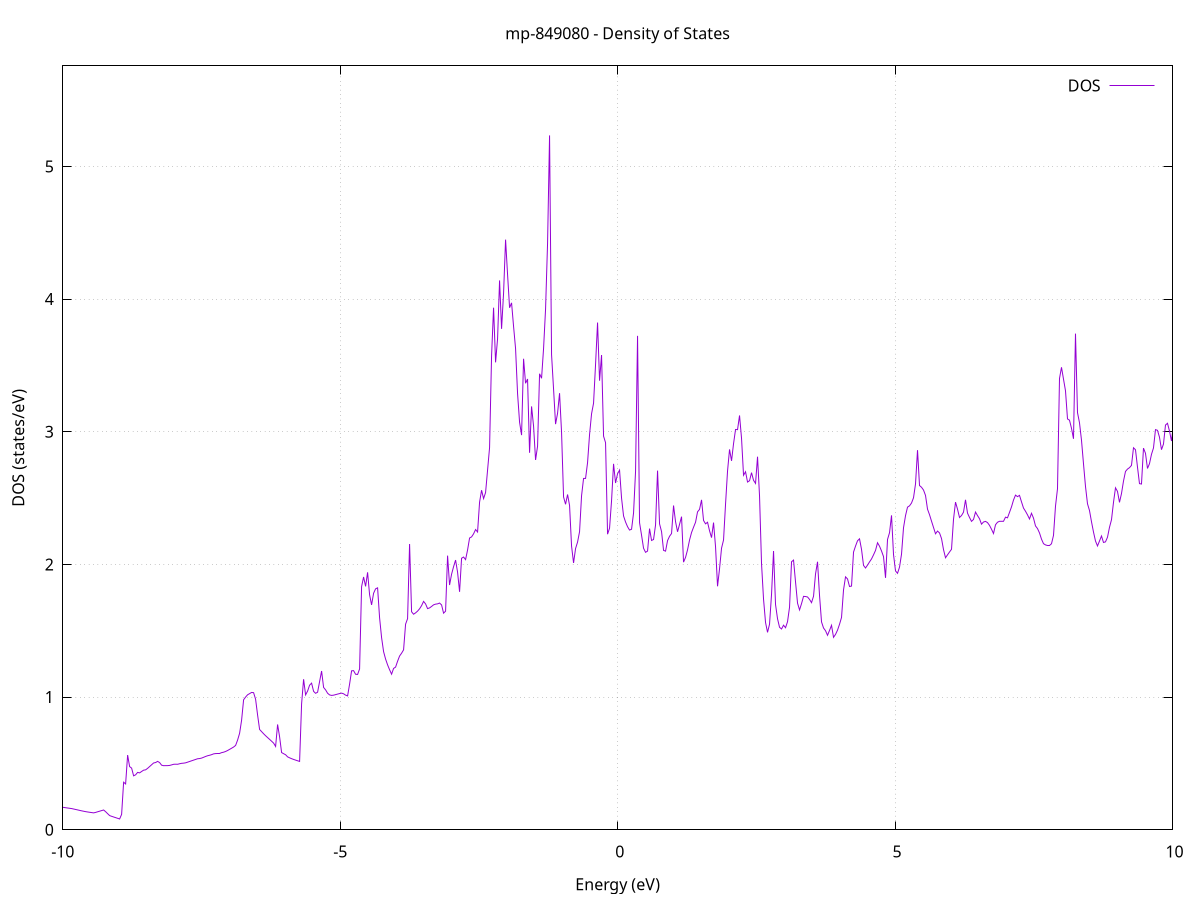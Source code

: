 set title 'mp-849080 - Density of States'
set xlabel 'Energy (eV)'
set ylabel 'DOS (states/eV)'
set grid
set xrange [-10:10]
set yrange [0:5.758]
set xzeroaxis lt -1
set terminal png size 800,600
set output 'mp-849080_dos_gnuplot.png'
plot '-' using 1:2 with lines title 'DOS'
-42.169500 0.000000
-42.133400 0.000000
-42.097400 0.000000
-42.061400 0.000000
-42.025300 0.000000
-41.989300 0.000000
-41.953200 0.000000
-41.917200 0.000000
-41.881100 0.000000
-41.845100 0.000000
-41.809100 0.000000
-41.773000 0.000000
-41.737000 0.000000
-41.700900 0.000000
-41.664900 0.000000
-41.628900 0.000000
-41.592800 0.000000
-41.556800 0.000000
-41.520700 0.000000
-41.484700 0.000000
-41.448700 0.000000
-41.412600 0.000000
-41.376600 0.000000
-41.340500 0.000000
-41.304500 0.000000
-41.268500 0.000000
-41.232400 0.000000
-41.196400 0.000000
-41.160300 0.000000
-41.124300 0.000000
-41.088200 0.000000
-41.052200 0.000000
-41.016200 0.000000
-40.980100 0.000000
-40.944100 0.000000
-40.908000 0.000000
-40.872000 0.000000
-40.836000 0.000000
-40.799900 0.000000
-40.763900 0.000000
-40.727800 0.000000
-40.691800 0.000000
-40.655800 0.000000
-40.619700 0.000000
-40.583700 0.000000
-40.547600 0.000000
-40.511600 0.000000
-40.475600 0.000000
-40.439500 0.000000
-40.403500 0.000000
-40.367400 0.000000
-40.331400 0.000000
-40.295300 0.000000
-40.259300 0.000000
-40.223300 0.000000
-40.187200 0.000000
-40.151200 0.000000
-40.115100 0.000000
-40.079100 0.000000
-40.043100 0.000000
-40.007000 0.000000
-39.971000 0.000000
-39.934900 0.000000
-39.898900 0.000000
-39.862900 0.000000
-39.826800 0.000000
-39.790800 0.000000
-39.754700 0.000000
-39.718700 0.000000
-39.682700 0.000000
-39.646600 0.000000
-39.610600 0.000000
-39.574500 0.000000
-39.538500 0.000000
-39.502400 0.000000
-39.466400 0.000000
-39.430400 0.000000
-39.394300 0.000000
-39.358300 0.000000
-39.322200 0.000000
-39.286200 0.000000
-39.250200 0.000000
-39.214100 0.000000
-39.178100 0.000000
-39.142000 0.000000
-39.106000 0.000000
-39.070000 0.000000
-39.033900 0.000000
-38.997900 0.000000
-38.961800 0.000000
-38.925800 0.000000
-38.889800 1.830400
-38.853700 1.214600
-38.817700 2.361100
-38.781600 2.658000
-38.745600 2.795600
-38.709500 3.364900
-38.673500 3.766800
-38.637500 4.052600
-38.601400 2.759300
-38.565400 2.289400
-38.529300 3.254100
-38.493300 2.735800
-38.457300 2.487800
-38.421200 2.471700
-38.385200 6.102700
-38.349100 6.436700
-38.313100 8.390900
-38.277100 6.502100
-38.241000 9.206200
-38.205000 12.392200
-38.168900 8.647800
-38.132900 6.424100
-38.096900 6.517800
-38.060800 6.356100
-38.024800 1.902600
-37.988700 1.990400
-37.952700 1.945400
-37.916600 1.877100
-37.880600 1.918000
-37.844600 1.918300
-37.808500 1.934700
-37.772500 2.034100
-37.736400 2.111300
-37.700400 2.198200
-37.664400 2.219000
-37.628300 2.344600
-37.592300 2.526100
-37.556200 1.859100
-37.520200 2.033300
-37.484200 2.348300
-37.448100 2.758900
-37.412100 4.015200
-37.376000 4.078900
-37.340000 2.594900
-37.304000 3.837400
-37.267900 2.880600
-37.231900 0.000000
-37.195800 0.000000
-37.159800 0.000000
-37.123700 0.000000
-37.087700 0.000000
-37.051700 0.000000
-37.015600 0.000000
-36.979600 0.000000
-36.943500 0.000000
-36.907500 0.000000
-36.871500 0.000000
-36.835400 0.000000
-36.799400 0.000000
-36.763300 0.000000
-36.727300 0.000000
-36.691300 0.000000
-36.655200 0.000000
-36.619200 0.000000
-36.583100 0.000000
-36.547100 0.000000
-36.511100 0.000000
-36.475000 0.000000
-36.439000 0.000000
-36.402900 0.000000
-36.366900 0.000000
-36.330800 0.000000
-36.294800 0.000000
-36.258800 0.000000
-36.222700 0.000000
-36.186700 0.000000
-36.150600 0.000000
-36.114600 0.000000
-36.078600 0.000000
-36.042500 0.000000
-36.006500 0.000000
-35.970400 0.000000
-35.934400 0.000000
-35.898400 0.000000
-35.862300 0.000000
-35.826300 0.000000
-35.790200 0.000000
-35.754200 0.000000
-35.718200 0.000000
-35.682100 0.000000
-35.646100 0.000000
-35.610000 0.000000
-35.574000 0.000000
-35.537900 0.000000
-35.501900 0.000000
-35.465900 0.000000
-35.429800 0.000000
-35.393800 0.000000
-35.357700 0.000000
-35.321700 0.000000
-35.285700 0.000000
-35.249600 0.000000
-35.213600 0.000000
-35.177500 0.000000
-35.141500 0.000000
-35.105500 0.000000
-35.069400 0.000000
-35.033400 0.000000
-34.997300 0.000000
-34.961300 0.000000
-34.925300 0.000000
-34.889200 0.000000
-34.853200 0.000000
-34.817100 0.000000
-34.781100 0.000000
-34.745000 0.000000
-34.709000 0.000000
-34.673000 0.000000
-34.636900 0.000000
-34.600900 0.000000
-34.564800 0.000000
-34.528800 0.000000
-34.492800 0.000000
-34.456700 0.000000
-34.420700 0.000000
-34.384600 0.000000
-34.348600 0.000000
-34.312600 0.000000
-34.276500 0.000000
-34.240500 0.000000
-34.204400 0.000000
-34.168400 0.000000
-34.132400 0.000000
-34.096300 0.000000
-34.060300 0.000000
-34.024200 0.000000
-33.988200 0.000000
-33.952100 0.000000
-33.916100 0.000000
-33.880100 0.000000
-33.844000 0.000000
-33.808000 0.000000
-33.771900 0.000000
-33.735900 0.000000
-33.699900 0.000000
-33.663800 0.000000
-33.627800 0.000000
-33.591700 0.000000
-33.555700 0.000000
-33.519700 0.000000
-33.483600 0.000000
-33.447600 0.000000
-33.411500 0.000000
-33.375500 0.000000
-33.339500 0.000000
-33.303400 0.000000
-33.267400 0.000000
-33.231300 0.000000
-33.195300 0.000000
-33.159200 0.000000
-33.123200 0.000000
-33.087200 0.000000
-33.051100 0.000000
-33.015100 0.000000
-32.979000 0.000000
-32.943000 0.000000
-32.907000 0.000000
-32.870900 0.000000
-32.834900 0.000000
-32.798800 0.000000
-32.762800 0.000000
-32.726800 0.000000
-32.690700 0.000000
-32.654700 0.000000
-32.618600 0.000000
-32.582600 0.000000
-32.546600 0.000000
-32.510500 0.000000
-32.474500 0.000000
-32.438400 0.000000
-32.402400 0.000000
-32.366400 0.000000
-32.330300 0.000000
-32.294300 0.000000
-32.258200 0.000000
-32.222200 0.000000
-32.186100 0.000000
-32.150100 0.000000
-32.114100 0.000000
-32.078000 0.000000
-32.042000 0.000000
-32.005900 0.000000
-31.969900 0.000000
-31.933900 0.000000
-31.897800 0.000000
-31.861800 0.000000
-31.825700 0.000000
-31.789700 0.000000
-31.753700 0.000000
-31.717600 0.000000
-31.681600 0.000000
-31.645500 0.000000
-31.609500 0.000000
-31.573500 0.000000
-31.537400 0.000000
-31.501400 0.000000
-31.465300 0.000000
-31.429300 0.000000
-31.393200 0.000000
-31.357200 0.000000
-31.321200 0.000000
-31.285100 0.000000
-31.249100 0.000000
-31.213000 0.000000
-31.177000 0.000000
-31.141000 0.000000
-31.104900 0.000000
-31.068900 0.000000
-31.032800 0.000000
-30.996800 0.000000
-30.960800 0.000000
-30.924700 0.000000
-30.888700 0.000000
-30.852600 0.000000
-30.816600 0.000000
-30.780600 0.000000
-30.744500 0.000000
-30.708500 0.000000
-30.672400 0.000000
-30.636400 0.000000
-30.600300 0.000000
-30.564300 0.000000
-30.528300 0.000000
-30.492200 0.000000
-30.456200 0.000000
-30.420100 0.000000
-30.384100 0.000000
-30.348100 0.000000
-30.312000 0.000000
-30.276000 0.000000
-30.239900 0.000000
-30.203900 0.000000
-30.167900 0.000000
-30.131800 0.000000
-30.095800 0.000000
-30.059700 0.000000
-30.023700 0.000000
-29.987700 0.000000
-29.951600 0.000000
-29.915600 0.000000
-29.879500 0.000000
-29.843500 0.000000
-29.807400 0.000000
-29.771400 0.000000
-29.735400 0.000000
-29.699300 0.000000
-29.663300 0.000000
-29.627200 0.000000
-29.591200 0.000000
-29.555200 0.000000
-29.519100 0.000000
-29.483100 0.000000
-29.447000 0.000000
-29.411000 0.000000
-29.375000 0.000000
-29.338900 0.000000
-29.302900 0.000000
-29.266800 0.000000
-29.230800 0.000000
-29.194800 0.000000
-29.158700 0.000000
-29.122700 0.000000
-29.086600 0.000000
-29.050600 0.000000
-29.014500 0.000000
-28.978500 0.000000
-28.942500 0.000000
-28.906400 0.000000
-28.870400 0.000000
-28.834300 0.000000
-28.798300 0.000000
-28.762300 0.000000
-28.726200 0.000000
-28.690200 0.000000
-28.654100 0.000000
-28.618100 0.000000
-28.582100 0.000000
-28.546000 0.000000
-28.510000 0.000000
-28.473900 0.000000
-28.437900 0.000000
-28.401900 0.000000
-28.365800 0.000000
-28.329800 0.000000
-28.293700 0.000000
-28.257700 0.000000
-28.221600 0.000000
-28.185600 0.000000
-28.149600 0.000000
-28.113500 0.000000
-28.077500 0.000000
-28.041400 0.000000
-28.005400 0.000000
-27.969400 0.000000
-27.933300 0.000000
-27.897300 0.000000
-27.861200 0.000000
-27.825200 0.000000
-27.789200 0.000000
-27.753100 0.000000
-27.717100 0.000000
-27.681000 0.000000
-27.645000 0.000000
-27.609000 0.000000
-27.572900 0.000000
-27.536900 0.000000
-27.500800 0.000000
-27.464800 0.000000
-27.428700 0.000000
-27.392700 0.000000
-27.356700 0.000000
-27.320600 0.000000
-27.284600 0.000000
-27.248500 0.000000
-27.212500 0.000000
-27.176500 0.000000
-27.140400 0.000000
-27.104400 0.000000
-27.068300 0.000000
-27.032300 0.000000
-26.996300 0.000000
-26.960200 0.000000
-26.924200 0.000000
-26.888100 0.000000
-26.852100 0.000000
-26.816100 0.000000
-26.780000 0.000000
-26.744000 0.000000
-26.707900 0.000000
-26.671900 0.000000
-26.635800 0.000000
-26.599800 0.000000
-26.563800 0.000000
-26.527700 0.000000
-26.491700 0.000000
-26.455600 0.000000
-26.419600 0.000000
-26.383600 0.000000
-26.347500 0.000000
-26.311500 0.000000
-26.275400 0.000000
-26.239400 0.000000
-26.203400 0.000000
-26.167300 0.000000
-26.131300 0.000000
-26.095200 0.000000
-26.059200 0.000000
-26.023200 0.000000
-25.987100 0.000000
-25.951100 0.000000
-25.915000 0.000000
-25.879000 0.000000
-25.842900 0.000000
-25.806900 0.000000
-25.770900 0.000000
-25.734800 0.000000
-25.698800 0.000000
-25.662700 0.000000
-25.626700 0.000000
-25.590700 0.000000
-25.554600 0.000000
-25.518600 0.000000
-25.482500 0.000000
-25.446500 0.000000
-25.410500 0.000000
-25.374400 0.000000
-25.338400 0.000000
-25.302300 0.000000
-25.266300 0.000000
-25.230300 0.000000
-25.194200 0.000000
-25.158200 0.000000
-25.122100 0.000000
-25.086100 0.000000
-25.050000 0.000000
-25.014000 0.000000
-24.978000 0.000000
-24.941900 0.000000
-24.905900 0.000000
-24.869800 0.000000
-24.833800 0.000000
-24.797800 0.000000
-24.761700 0.000000
-24.725700 0.000000
-24.689600 0.000000
-24.653600 0.000000
-24.617600 0.000000
-24.581500 0.000000
-24.545500 0.000000
-24.509400 0.000000
-24.473400 0.000000
-24.437400 0.000000
-24.401300 0.000000
-24.365300 0.000000
-24.329200 0.000000
-24.293200 0.000000
-24.257100 0.000000
-24.221100 0.000000
-24.185100 0.000000
-24.149000 0.000000
-24.113000 0.000000
-24.076900 0.000000
-24.040900 0.000000
-24.004900 0.000000
-23.968800 0.000000
-23.932800 0.000000
-23.896700 0.000000
-23.860700 0.000000
-23.824700 0.000000
-23.788600 0.000000
-23.752600 0.000000
-23.716500 0.000000
-23.680500 0.000000
-23.644500 0.000000
-23.608400 0.000000
-23.572400 0.000000
-23.536300 0.000000
-23.500300 0.000000
-23.464200 0.000000
-23.428200 0.000000
-23.392200 0.000000
-23.356100 0.000000
-23.320100 0.000000
-23.284000 0.000000
-23.248000 0.000000
-23.212000 0.000000
-23.175900 0.000000
-23.139900 0.000000
-23.103800 0.000000
-23.067800 0.000000
-23.031800 0.000000
-22.995700 0.000000
-22.959700 0.000000
-22.923600 0.000000
-22.887600 0.000000
-22.851600 0.000000
-22.815500 0.000000
-22.779500 0.000000
-22.743400 0.000000
-22.707400 0.000000
-22.671300 0.000000
-22.635300 0.000000
-22.599300 0.000000
-22.563200 0.000000
-22.527200 0.000000
-22.491100 0.000000
-22.455100 0.000000
-22.419100 0.000000
-22.383000 0.000000
-22.347000 0.000000
-22.310900 0.000000
-22.274900 0.000000
-22.238900 0.000000
-22.202800 0.000000
-22.166800 0.000000
-22.130700 0.000000
-22.094700 0.000000
-22.058700 0.000000
-22.022600 0.000000
-21.986600 0.000000
-21.950500 0.000000
-21.914500 0.000000
-21.878500 0.000000
-21.842400 0.000000
-21.806400 0.000000
-21.770300 0.000000
-21.734300 0.000000
-21.698200 0.000000
-21.662200 0.000000
-21.626200 0.000000
-21.590100 0.000000
-21.554100 0.000000
-21.518000 0.000000
-21.482000 0.000000
-21.446000 0.000000
-21.409900 0.000000
-21.373900 0.000000
-21.337800 0.000000
-21.301800 0.000000
-21.265800 0.000000
-21.229700 0.000000
-21.193700 0.000000
-21.157600 0.000000
-21.121600 0.000000
-21.085600 0.000000
-21.049500 0.000000
-21.013500 0.000000
-20.977400 0.000000
-20.941400 0.000000
-20.905300 0.000000
-20.869300 0.000000
-20.833300 0.000000
-20.797200 0.000000
-20.761200 0.000000
-20.725100 0.000000
-20.689100 0.000000
-20.653100 0.000000
-20.617000 0.000000
-20.581000 0.000000
-20.544900 0.000000
-20.508900 0.000000
-20.472900 0.000000
-20.436800 0.000000
-20.400800 0.000000
-20.364700 0.000000
-20.328700 0.000000
-20.292700 0.000000
-20.256600 0.000000
-20.220600 0.000000
-20.184500 0.000000
-20.148500 0.000000
-20.112400 0.000000
-20.076400 0.000000
-20.040400 0.000000
-20.004300 0.000000
-19.968300 0.000000
-19.932200 0.000000
-19.896200 0.000000
-19.860200 0.000000
-19.824100 0.000000
-19.788100 0.000000
-19.752000 0.000000
-19.716000 0.000000
-19.680000 0.000000
-19.643900 0.000000
-19.607900 0.000000
-19.571800 0.000000
-19.535800 0.000000
-19.499800 0.000000
-19.463700 0.000000
-19.427700 0.000000
-19.391600 0.000000
-19.355600 0.000000
-19.319500 0.000000
-19.283500 0.000000
-19.247500 0.000000
-19.211400 0.000000
-19.175400 0.000000
-19.139300 0.000000
-19.103300 0.000000
-19.067300 0.000000
-19.031200 0.000000
-18.995200 0.000000
-18.959100 0.000000
-18.923100 0.000000
-18.887100 0.000000
-18.851000 0.000000
-18.815000 0.000000
-18.778900 0.000000
-18.742900 0.000000
-18.706900 0.000000
-18.670800 0.000000
-18.634800 0.000000
-18.598700 0.000000
-18.562700 0.000000
-18.526600 0.000000
-18.490600 0.000000
-18.454600 0.000000
-18.418500 0.000000
-18.382500 0.000000
-18.346400 0.000000
-18.310400 0.000000
-18.274400 0.000000
-18.238300 0.000000
-18.202300 0.000000
-18.166200 0.000000
-18.130200 0.000000
-18.094200 0.000000
-18.058100 0.000000
-18.022100 0.000000
-17.986000 0.000000
-17.950000 0.000000
-17.914000 0.000000
-17.877900 0.000000
-17.841900 0.000000
-17.805800 0.000000
-17.769800 0.000000
-17.733700 0.000000
-17.697700 0.000000
-17.661700 0.000000
-17.625600 0.237900
-17.589600 0.650500
-17.553500 0.498900
-17.517500 0.479100
-17.481500 0.520000
-17.445400 0.561000
-17.409400 0.548600
-17.373300 0.511100
-17.337300 0.500300
-17.301300 0.509400
-17.265200 0.518400
-17.229200 0.531600
-17.193100 0.546100
-17.157100 0.552800
-17.121100 0.526800
-17.085000 0.519300
-17.049000 0.514300
-17.012900 0.515400
-16.976900 0.520600
-16.940800 0.526400
-16.904800 0.532200
-16.868800 0.538100
-16.832700 0.542100
-16.796700 0.547900
-16.760600 0.541600
-16.724600 0.530200
-16.688600 0.526300
-16.652500 0.524900
-16.616500 0.526700
-16.580400 0.529200
-16.544400 0.531700
-16.508400 0.533300
-16.472300 0.534900
-16.436300 0.537700
-16.400200 0.542000
-16.364200 0.546500
-16.328200 0.545400
-16.292100 0.545900
-16.256100 0.540400
-16.220000 0.537900
-16.184000 0.536900
-16.147900 0.536800
-16.111900 0.536700
-16.075900 0.538100
-16.039800 0.539500
-16.003800 0.541000
-15.967700 0.542900
-15.931700 0.545400
-15.895700 0.548200
-15.859600 0.551000
-15.823600 0.553900
-15.787500 0.555800
-15.751500 0.554100
-15.715500 0.554700
-15.679400 0.552500
-15.643400 0.550200
-15.607300 0.549800
-15.571300 0.550400
-15.535300 0.551300
-15.499200 0.552600
-15.463200 0.553900
-15.427100 0.555400
-15.391100 0.557100
-15.355000 0.559000
-15.319000 0.560900
-15.283000 0.562900
-15.246900 0.565000
-15.210900 0.567200
-15.174800 0.568800
-15.138800 0.568600
-15.102800 0.569800
-15.066700 0.571200
-15.030700 0.572900
-14.994600 0.572100
-14.958600 0.572800
-14.922600 0.574100
-14.886500 0.575400
-14.850500 0.576900
-14.814400 0.578600
-14.778400 0.580300
-14.742400 0.582100
-14.706300 0.584100
-14.670300 0.586200
-14.634200 0.588000
-14.598200 0.589800
-14.562100 0.591900
-14.526100 0.594100
-14.490100 0.597400
-14.454000 0.600600
-14.418000 0.603600
-14.381900 0.606600
-14.345900 0.609500
-14.309900 0.612500
-14.273800 0.615900
-14.237800 0.619100
-14.201700 0.622300
-14.165700 0.625500
-14.129700 0.628700
-14.093600 0.632000
-14.057600 0.635300
-14.021500 0.638200
-13.985500 0.641400
-13.949500 0.644700
-13.913400 0.648000
-13.877400 0.651300
-13.841300 0.669400
-13.805300 0.680200
-13.769200 0.690500
-13.733200 0.699400
-13.697200 0.707600
-13.661100 0.715900
-13.625100 0.724100
-13.589000 0.738600
-13.553000 0.754800
-13.517000 0.768400
-13.480900 0.781100
-13.444900 0.794000
-13.408800 1.122400
-13.372800 0.948800
-13.336800 0.824500
-13.300700 0.819500
-13.264700 0.806800
-13.228600 0.784000
-13.192600 0.761600
-13.156600 0.751600
-13.120500 0.749600
-13.084500 0.868700
-13.048400 0.996700
-13.012400 0.811700
-12.976300 0.742700
-12.940300 0.717600
-12.904300 0.680800
-12.868200 0.648500
-12.832200 0.623400
-12.796100 0.609100
-12.760100 0.600200
-12.724100 0.589800
-12.688000 0.572800
-12.652000 0.555500
-12.615900 0.538000
-12.579900 0.520700
-12.543900 0.503700
-12.507800 0.496300
-12.471800 0.490600
-12.435700 0.483600
-12.399700 0.475600
-12.363700 0.467100
-12.327600 0.458600
-12.291600 0.450000
-12.255500 0.441100
-12.219500 0.431800
-12.183400 0.421900
-12.147400 0.413900
-12.111400 0.407700
-12.075300 0.401200
-12.039300 0.394500
-12.003200 0.387600
-11.967200 0.383500
-11.931200 0.377600
-11.895100 0.371500
-11.859100 0.365400
-11.823000 0.359400
-11.787000 0.353300
-11.751000 0.347200
-11.714900 0.340800
-11.678900 0.336100
-11.642800 0.332200
-11.606800 0.328200
-11.570800 0.323900
-11.534700 0.318900
-11.498700 0.313600
-11.462600 0.308200
-11.426600 0.302800
-11.390600 0.299000
-11.354500 0.294900
-11.318500 0.290300
-11.282400 0.285800
-11.246400 0.281200
-11.210300 0.276700
-11.174300 0.272100
-11.138300 0.268100
-11.102200 0.265100
-11.066200 0.262000
-11.030100 0.258900
-10.994100 0.255700
-10.958100 0.252600
-10.922000 0.249400
-10.886000 0.246000
-10.849900 0.242000
-10.813900 0.237800
-10.777900 0.233600
-10.741800 0.229800
-10.705800 0.226700
-10.669700 0.222700
-10.633700 0.219100
-10.597700 0.215700
-10.561600 0.212300
-10.525600 0.209000
-10.489500 0.206300
-10.453500 0.203700
-10.417400 0.201100
-10.381400 0.198500
-10.345400 0.195900
-10.309300 0.193200
-10.273300 0.190600
-10.237200 0.188000
-10.201200 0.185400
-10.165200 0.182800
-10.129100 0.180100
-10.093100 0.176900
-10.057000 0.173700
-10.021000 0.170600
-9.985000 0.168500
-9.948900 0.166300
-9.912900 0.164100
-9.876800 0.162000
-9.840800 0.159800
-9.804800 0.156500
-9.768700 0.153100
-9.732700 0.149700
-9.696600 0.146200
-9.660600 0.142800
-9.624500 0.139700
-9.588500 0.136700
-9.552500 0.134200
-9.516400 0.131900
-9.480400 0.129600
-9.444300 0.127400
-9.408300 0.131000
-9.372300 0.135600
-9.336200 0.140100
-9.300200 0.144600
-9.264100 0.149100
-9.228100 0.136300
-9.192100 0.121500
-9.156000 0.107000
-9.120000 0.101500
-9.083900 0.096500
-9.047900 0.091500
-9.011900 0.086500
-8.975800 0.081500
-8.939800 0.116100
-8.903700 0.358400
-8.867700 0.345500
-8.831600 0.563200
-8.795600 0.476300
-8.759600 0.464700
-8.723500 0.406600
-8.687500 0.414300
-8.651400 0.432500
-8.615400 0.428800
-8.579400 0.439400
-8.543300 0.449300
-8.507300 0.451800
-8.471200 0.463100
-8.435200 0.476600
-8.399200 0.490100
-8.363100 0.503600
-8.327100 0.506800
-8.291000 0.515600
-8.255000 0.506400
-8.219000 0.486900
-8.182900 0.483200
-8.146900 0.483300
-8.110800 0.483600
-8.074800 0.485000
-8.038700 0.489100
-8.002700 0.493600
-7.966700 0.494300
-7.930600 0.493700
-7.894600 0.497700
-7.858500 0.500900
-7.822500 0.502200
-7.786500 0.504700
-7.750400 0.509700
-7.714400 0.514800
-7.678300 0.520000
-7.642300 0.525100
-7.606300 0.530200
-7.570200 0.535400
-7.534200 0.536800
-7.498100 0.540400
-7.462100 0.546400
-7.426100 0.552700
-7.390000 0.558000
-7.354000 0.561700
-7.317900 0.566200
-7.281900 0.572200
-7.245800 0.574300
-7.209800 0.578400
-7.173800 0.578400
-7.137700 0.581400
-7.101700 0.584900
-7.065600 0.590200
-7.029600 0.597500
-6.993600 0.606100
-6.957500 0.614800
-6.921500 0.623700
-6.885400 0.635800
-6.849400 0.676400
-6.813400 0.727500
-6.777300 0.826400
-6.741300 0.979900
-6.705200 1.000500
-6.669200 1.017600
-6.633200 1.026300
-6.597100 1.035200
-6.561100 1.033400
-6.525000 0.983500
-6.489000 0.864200
-6.452900 0.755900
-6.416900 0.739800
-6.380900 0.723800
-6.344800 0.708800
-6.308800 0.695000
-6.272700 0.681300
-6.236700 0.667500
-6.200700 0.653300
-6.164600 0.628100
-6.128600 0.793700
-6.092500 0.700600
-6.056500 0.582000
-6.020500 0.573500
-5.984400 0.565600
-5.948400 0.549600
-5.912300 0.542400
-5.876300 0.535900
-5.840300 0.530300
-5.804200 0.525100
-5.768200 0.520100
-5.732100 0.515300
-5.696100 0.948800
-5.660000 1.134800
-5.624000 1.016800
-5.588000 1.045400
-5.551900 1.090100
-5.515900 1.105300
-5.479800 1.043400
-5.443800 1.028700
-5.407800 1.036900
-5.371700 1.117000
-5.335700 1.196500
-5.299600 1.072800
-5.263600 1.054600
-5.227600 1.029200
-5.191500 1.016500
-5.155500 1.012800
-5.119400 1.014700
-5.083400 1.018700
-5.047400 1.022800
-5.011300 1.026700
-4.975300 1.030100
-4.939200 1.025000
-4.903200 1.014900
-4.867100 1.009000
-4.831100 1.098000
-4.795100 1.198300
-4.759000 1.199400
-4.723000 1.172100
-4.686900 1.170800
-4.650900 1.212300
-4.614900 1.832600
-4.578800 1.905600
-4.542800 1.834500
-4.506700 1.940500
-4.470700 1.771400
-4.434700 1.695100
-4.398600 1.782800
-4.362600 1.816200
-4.326500 1.823600
-4.290500 1.597600
-4.254500 1.448800
-4.218400 1.342700
-4.182400 1.286900
-4.146300 1.242900
-4.110300 1.206300
-4.074200 1.172800
-4.038200 1.216200
-4.002200 1.226100
-3.966100 1.270300
-3.930100 1.309600
-3.894000 1.331000
-3.858000 1.356200
-3.822000 1.549800
-3.785900 1.591400
-3.749900 2.154000
-3.713800 1.643200
-3.677800 1.624700
-3.641800 1.635000
-3.605700 1.648200
-3.569700 1.665700
-3.533600 1.689500
-3.497600 1.721400
-3.461600 1.702500
-3.425500 1.667100
-3.389500 1.672300
-3.353400 1.683400
-3.317400 1.695500
-3.281300 1.700800
-3.245300 1.702900
-3.209300 1.708900
-3.173200 1.695000
-3.137200 1.632700
-3.101100 1.647800
-3.065100 2.066300
-3.029100 1.844800
-2.993000 1.926400
-2.957000 1.983300
-2.920900 2.032900
-2.884900 1.941200
-2.848900 1.793700
-2.812800 2.046800
-2.776800 2.055800
-2.740700 2.036300
-2.704700 2.109200
-2.668700 2.199100
-2.632600 2.207700
-2.596600 2.230700
-2.560500 2.263100
-2.524500 2.244600
-2.488400 2.469800
-2.452400 2.559600
-2.416400 2.496300
-2.380300 2.541800
-2.344300 2.711400
-2.308200 2.881200
-2.272200 3.572900
-2.236200 3.935400
-2.200100 3.523300
-2.164100 3.700600
-2.128000 4.141100
-2.092000 3.775600
-2.056000 4.044000
-2.019900 4.448400
-1.983900 4.185100
-1.947800 3.934800
-1.911800 3.971800
-1.875800 3.794100
-1.839700 3.626900
-1.803700 3.287300
-1.767600 3.072200
-1.731600 2.974800
-1.695500 3.550300
-1.659500 3.365500
-1.623500 3.397800
-1.587400 2.841700
-1.551400 3.191200
-1.515300 3.042100
-1.479300 2.787500
-1.443300 2.891600
-1.407200 3.437300
-1.371200 3.403200
-1.335100 3.627900
-1.299100 3.924200
-1.263100 4.420000
-1.227000 5.234100
-1.191000 3.581300
-1.154900 3.320800
-1.118900 3.057600
-1.082900 3.139000
-1.046800 3.291100
-1.010800 2.995300
-0.974700 2.508500
-0.938700 2.453500
-0.902600 2.527200
-0.866600 2.444700
-0.830600 2.138500
-0.794500 2.011500
-0.758500 2.119700
-0.722400 2.168500
-0.686400 2.246800
-0.650400 2.517600
-0.614300 2.648100
-0.578300 2.648200
-0.542200 2.767500
-0.506200 2.979200
-0.470200 3.135500
-0.434100 3.215300
-0.398100 3.508000
-0.362000 3.823100
-0.326000 3.384900
-0.290000 3.578500
-0.253900 2.966900
-0.217900 2.917800
-0.181800 2.228000
-0.145800 2.273300
-0.109800 2.480700
-0.073700 2.758200
-0.037700 2.613900
-0.001600 2.683800
0.034400 2.711000
0.070500 2.499700
0.106500 2.365500
0.142500 2.319800
0.178600 2.284400
0.214600 2.259100
0.250700 2.265300
0.286700 2.388000
0.322700 2.701100
0.358800 3.723100
0.394800 2.314300
0.430900 2.220400
0.466900 2.122100
0.502900 2.091300
0.539000 2.100600
0.575000 2.270200
0.611100 2.180700
0.647100 2.188000
0.683100 2.297700
0.719200 2.707200
0.755200 2.306000
0.791300 2.247300
0.827300 2.106100
0.863400 2.100200
0.899400 2.179700
0.935400 2.212300
0.971500 2.233100
1.007500 2.444100
1.043600 2.322000
1.079600 2.246100
1.115600 2.302100
1.151700 2.360100
1.187700 2.017300
1.223800 2.053200
1.259800 2.110500
1.295800 2.183800
1.331900 2.240600
1.367900 2.280400
1.404000 2.318100
1.440000 2.396500
1.476000 2.415100
1.512100 2.486800
1.548100 2.331600
1.584200 2.306100
1.620200 2.318000
1.656300 2.253400
1.692300 2.202100
1.728300 2.315600
1.764400 2.133200
1.800400 1.835400
1.836500 1.967700
1.872500 2.122700
1.908500 2.184300
1.944600 2.454500
1.980600 2.704300
2.016700 2.867100
2.052700 2.780800
2.088700 2.909900
2.124800 3.017400
2.160800 3.016000
2.196900 3.122900
2.232900 2.950200
2.268900 2.672300
2.305000 2.698500
2.341000 2.621000
2.377100 2.631100
2.413100 2.691800
2.449200 2.634100
2.485200 2.610700
2.521200 2.812000
2.557300 2.515400
2.593300 2.005300
2.629400 1.737900
2.665400 1.562400
2.701400 1.488200
2.737500 1.549700
2.773500 1.774800
2.809600 2.101300
2.845600 1.697700
2.881600 1.590400
2.917700 1.526300
2.953700 1.513500
2.989800 1.542000
3.025800 1.523000
3.061800 1.568300
3.097900 1.677600
3.133900 2.020200
3.170000 2.032800
3.206000 1.867800
3.242100 1.708100
3.278100 1.657200
3.314100 1.704500
3.350200 1.759500
3.386200 1.758100
3.422300 1.754700
3.458300 1.736500
3.494300 1.711900
3.530400 1.760300
3.566400 1.928300
3.602500 2.020300
3.638500 1.766600
3.674500 1.566700
3.710600 1.521000
3.746600 1.500300
3.782700 1.466000
3.818700 1.502600
3.854700 1.541300
3.890800 1.450700
3.926800 1.472600
3.962900 1.504900
3.998900 1.548900
4.035000 1.600400
4.071000 1.807900
4.107000 1.906400
4.143100 1.890700
4.179100 1.833600
4.215200 1.837000
4.251200 2.093000
4.287200 2.138200
4.323300 2.178400
4.359300 2.193200
4.395400 2.113700
4.431400 1.992800
4.467400 1.973200
4.503500 1.994900
4.539500 2.019100
4.575600 2.041500
4.611600 2.072200
4.647600 2.105700
4.683700 2.163500
4.719700 2.137600
4.755800 2.101400
4.791800 2.059000
4.827900 1.898800
4.863900 2.188100
4.899900 2.239000
4.936000 2.370000
4.972000 2.074700
5.008100 1.951100
5.044100 1.933100
5.080100 1.979800
5.116200 2.077500
5.152200 2.276800
5.188300 2.367800
5.224300 2.431900
5.260300 2.441700
5.296400 2.462900
5.332400 2.502500
5.368500 2.607100
5.404500 2.861400
5.440500 2.594700
5.476600 2.581700
5.512600 2.560900
5.548700 2.519900
5.584700 2.416800
5.620800 2.374900
5.656800 2.326300
5.692800 2.278800
5.728900 2.231000
5.764900 2.251400
5.801000 2.237600
5.837000 2.195300
5.873000 2.112200
5.909100 2.050300
5.945100 2.072300
5.981200 2.093800
6.017200 2.114200
6.053200 2.339600
6.089300 2.469800
6.125300 2.416800
6.161400 2.353900
6.197400 2.368500
6.233400 2.393900
6.269500 2.487300
6.305500 2.386800
6.341600 2.354100
6.377600 2.324700
6.413700 2.339300
6.449700 2.394800
6.485700 2.368300
6.521800 2.344500
6.557800 2.303600
6.593900 2.319800
6.629900 2.324600
6.665900 2.315400
6.702000 2.294600
6.738000 2.265500
6.774100 2.233100
6.810100 2.299000
6.846100 2.318100
6.882200 2.325300
6.918200 2.325200
6.954300 2.325300
6.990300 2.356400
7.026300 2.351400
7.062400 2.392300
7.098400 2.433900
7.134500 2.485200
7.170500 2.522500
7.206600 2.511200
7.242600 2.520700
7.278600 2.471800
7.314700 2.424900
7.350700 2.401000
7.386800 2.373700
7.422800 2.342800
7.458800 2.385500
7.494900 2.349200
7.530900 2.290300
7.567000 2.270500
7.603000 2.237400
7.639000 2.190800
7.675100 2.156600
7.711100 2.147200
7.747200 2.143300
7.783200 2.143300
7.819200 2.155900
7.855300 2.218900
7.891300 2.439500
7.927400 2.570800
7.963400 3.401800
7.999500 3.485900
8.035500 3.396900
8.071500 3.309200
8.107600 3.096800
8.143600 3.087300
8.179700 3.026100
8.215700 2.947100
8.251700 3.739800
8.287800 3.144500
8.323800 3.068000
8.359900 2.936000
8.395900 2.759200
8.431900 2.588200
8.468000 2.457400
8.504000 2.406600
8.540100 2.321900
8.576100 2.244400
8.612100 2.176700
8.648200 2.139300
8.684200 2.176400
8.720300 2.214500
8.756300 2.165600
8.792400 2.170200
8.828400 2.205000
8.864400 2.279700
8.900500 2.336900
8.936500 2.467300
8.972600 2.577500
9.008600 2.550400
9.044600 2.467900
9.080700 2.534200
9.116700 2.627900
9.152800 2.700900
9.188800 2.718700
9.224800 2.729500
9.260900 2.746700
9.296900 2.879300
9.333000 2.864600
9.369000 2.734200
9.405000 2.609200
9.441100 2.606200
9.477100 2.876700
9.513200 2.837800
9.549200 2.723500
9.585300 2.759400
9.621300 2.829900
9.657300 2.878000
9.693400 3.016200
9.729400 3.011000
9.765500 2.959300
9.801500 2.865000
9.837500 2.907400
9.873600 3.050700
9.909600 3.064000
9.945700 3.005800
9.981700 2.930400
10.017700 3.055500
10.053800 3.057000
10.089800 3.037600
10.125900 3.108400
10.161900 3.130700
10.197900 2.996500
10.234000 2.882400
10.270000 2.782400
10.306100 2.735500
10.342100 2.776000
10.378100 2.788500
10.414200 2.828000
10.450200 2.846100
10.486300 2.832600
10.522300 2.683000
10.558400 2.649800
10.594400 2.652000
10.630400 2.740900
10.666500 2.891600
10.702500 2.975600
10.738600 2.963500
10.774600 2.944000
10.810600 2.840800
10.846700 2.937000
10.882700 2.911700
10.918800 2.962100
10.954800 2.868700
10.990800 2.827000
11.026900 2.984700
11.062900 3.069300
11.099000 3.043600
11.135000 3.146500
11.171000 3.144700
11.207100 3.143400
11.243100 3.195600
11.279200 3.052800
11.315200 3.053900
11.351300 3.058000
11.387300 3.095600
11.423300 3.225100
11.459400 3.410500
11.495400 3.450700
11.531500 3.466200
11.567500 3.439800
11.603500 3.295800
11.639600 3.376300
11.675600 3.624900
11.711700 3.458600
11.747700 3.276500
11.783700 3.191900
11.819800 3.176100
11.855800 3.189700
11.891900 3.146500
11.927900 3.079100
11.963900 3.119300
12.000000 3.232800
12.036000 3.372800
12.072100 3.459100
12.108100 3.463000
12.144200 3.434900
12.180200 3.438400
12.216200 3.446100
12.252300 3.467300
12.288300 3.324300
12.324400 3.330600
12.360400 3.344700
12.396400 3.240200
12.432500 3.190600
12.468500 3.220200
12.504600 3.220200
12.540600 3.207300
12.576600 3.251800
12.612700 3.345400
12.648700 3.465100
12.684800 3.622700
12.720800 3.687100
12.756800 3.878700
12.792900 4.009300
12.828900 3.869600
12.865000 3.577200
12.901000 3.520100
12.937100 3.469400
12.973100 3.532500
13.009100 3.645400
13.045200 3.864000
13.081200 4.071400
13.117300 3.917600
13.153300 3.773100
13.189300 3.584700
13.225400 3.468000
13.261400 3.445700
13.297500 3.468900
13.333500 3.502200
13.369500 3.520800
13.405600 3.600000
13.441600 3.570600
13.477700 3.531300
13.513700 3.517400
13.549700 3.535400
13.585800 3.521000
13.621800 3.517700
13.657900 3.518000
13.693900 3.432100
13.730000 3.366800
13.766000 3.317800
13.802000 3.265500
13.838100 3.449100
13.874100 3.067600
13.910200 3.048200
13.946200 3.134700
13.982200 3.193300
14.018300 3.271900
14.054300 3.519700
14.090400 3.551800
14.126400 3.638700
14.162400 3.684000
14.198500 3.844500
14.234500 3.760800
14.270600 3.719400
14.306600 3.608700
14.342600 3.532200
14.378700 3.551300
14.414700 3.670700
14.450800 3.814700
14.486800 4.026600
14.522900 3.943800
14.558900 3.835000
14.594900 3.813400
14.631000 3.744600
14.667000 3.675700
14.703100 3.703600
14.739100 3.714800
14.775100 3.711500
14.811200 3.913200
14.847200 3.810000
14.883300 3.836200
14.919300 3.682500
14.955300 3.579000
14.991400 3.530500
15.027400 3.469300
15.063500 3.404700
15.099500 3.284500
15.135500 3.246300
15.171600 3.312400
15.207600 3.201300
15.243700 3.312700
15.279700 3.484700
15.315800 3.672200
15.351800 4.287100
15.387800 4.340600
15.423900 4.596000
15.459900 4.285600
15.496000 4.025400
15.532000 3.837100
15.568000 3.658700
15.604100 3.561600
15.640100 3.469800
15.676200 3.505700
15.712200 3.648000
15.748200 3.551300
15.784300 3.572500
15.820300 3.602100
15.856400 4.010500
15.892400 3.936100
15.928400 3.836800
15.964500 3.720900
16.000500 3.596200
16.036600 3.560600
16.072600 3.699300
16.108700 3.726100
16.144700 3.602200
16.180700 3.758900
16.216800 3.942000
16.252800 3.892600
16.288900 3.822000
16.324900 3.741200
16.360900 3.748000
16.397000 3.808400
16.433000 3.892800
16.469100 4.014900
16.505100 4.107600
16.541100 4.053400
16.577200 3.969700
16.613200 3.970200
16.649300 3.984100
16.685300 3.922100
16.721300 3.891800
16.757400 3.867800
16.793400 3.775200
16.829500 3.697300
16.865500 3.707700
16.901600 3.734600
16.937600 3.823700
16.973600 3.992100
17.009700 3.985700
17.045700 3.823900
17.081800 3.846100
17.117800 3.919900
17.153800 4.111800
17.189900 4.318000
17.225900 4.175800
17.262000 4.023600
17.298000 4.163500
17.334000 4.228400
17.370100 4.170600
17.406100 4.072800
17.442200 3.832300
17.478200 3.746600
17.514200 3.733400
17.550300 3.824200
17.586300 3.853900
17.622400 3.874600
17.658400 3.785400
17.694500 3.780800
17.730500 3.917100
17.766500 4.019900
17.802600 4.057400
17.838600 4.051300
17.874700 4.130000
17.910700 4.095200
17.946700 4.009600
17.982800 4.093400
18.018800 4.183800
18.054900 4.250800
18.090900 4.213900
18.126900 4.132000
18.163000 4.124000
18.199000 4.235700
18.235100 4.229700
18.271100 4.273700
18.307100 4.396700
18.343200 4.445100
18.379200 4.458400
18.415300 4.560800
18.451300 4.486000
18.487400 4.315100
18.523400 4.123200
18.559400 3.956800
18.595500 3.889700
18.631500 3.916600
18.667600 3.934500
18.703600 4.049300
18.739600 4.075900
18.775700 4.031100
18.811700 4.122400
18.847800 4.357100
18.883800 4.492700
18.919800 4.643900
18.955900 4.712300
18.991900 4.692300
19.028000 4.523500
19.064000 4.453800
19.100000 4.515300
19.136100 4.601300
19.172100 4.593400
19.208200 4.547100
19.244200 4.333600
19.280300 4.219800
19.316300 4.148900
19.352300 4.127900
19.388400 4.156400
19.424400 4.140400
19.460500 4.104100
19.496500 4.014300
19.532500 3.929300
19.568600 3.983500
19.604600 4.112800
19.640700 4.219400
19.676700 4.257400
19.712700 4.332700
19.748800 4.509700
19.784800 4.456400
19.820900 4.544900
19.856900 4.601800
19.892900 4.568400
19.929000 4.503900
19.965000 4.345500
20.001100 4.069700
20.037100 3.898300
20.073200 3.784000
20.109200 3.746400
20.145200 3.805700
20.181300 3.896100
20.217300 3.975000
20.253400 4.016500
20.289400 4.013200
20.325400 4.247900
20.361500 4.349600
20.397500 4.473500
20.433600 4.507800
20.469600 4.429600
20.505600 4.484700
20.541700 4.496200
20.577700 4.153900
20.613800 4.156800
20.649800 4.008600
20.685800 3.834900
20.721900 3.738200
20.757900 3.714600
20.794000 3.651600
20.830000 3.479200
20.866100 3.576900
20.902100 3.644000
20.938100 3.691600
20.974200 3.748400
21.010200 3.816000
21.046300 3.767000
21.082300 3.851900
21.118300 3.893600
21.154400 3.824100
21.190400 3.728300
21.226500 3.568100
21.262500 3.403900
21.298500 3.366800
21.334600 3.367100
21.370600 3.321600
21.406700 3.275500
21.442700 3.140100
21.478700 3.114100
21.514800 3.126400
21.550800 3.131000
21.586900 3.130400
21.622900 3.092400
21.658900 3.100200
21.695000 3.209000
21.731000 3.122900
21.767100 3.073600
21.803100 2.968100
21.839200 2.864600
21.875200 2.727500
21.911200 2.622000
21.947300 2.655500
21.983300 2.676900
22.019400 2.701500
22.055400 2.674900
22.091400 2.726800
22.127500 2.704300
22.163500 2.662200
22.199600 2.595300
22.235600 2.544400
22.271600 2.504800
22.307700 2.426000
22.343700 2.361400
22.379800 2.350200
22.415800 2.335800
22.451800 2.452300
22.487900 2.390100
22.523900 2.365600
22.560000 2.269000
22.596000 2.095500
22.632100 2.003300
22.668100 1.948400
22.704100 1.929800
22.740200 1.921900
22.776200 1.900400
22.812300 1.895700
22.848300 1.897200
22.884300 1.886800
22.920400 1.841700
22.956400 1.870500
22.992500 1.793100
23.028500 1.720200
23.064500 1.733500
23.100600 1.621600
23.136600 1.555900
23.172700 1.484300
23.208700 1.411400
23.244700 1.338800
23.280800 1.283300
23.316800 1.220700
23.352900 1.168100
23.388900 1.137100
23.425000 1.117900
23.461000 1.094700
23.497000 1.074500
23.533100 1.041600
23.569100 0.997400
23.605200 0.985000
23.641200 1.005700
23.677200 0.969600
23.713300 0.927300
23.749300 0.870900
23.785400 0.836800
23.821400 0.786800
23.857400 0.726800
23.893500 0.678900
23.929500 0.667100
23.965600 0.657500
24.001600 0.643600
24.037600 0.643800
24.073700 0.694400
24.109700 0.705200
24.145800 0.708500
24.181800 0.683700
24.217900 0.649900
24.253900 0.613900
24.289900 0.576100
24.326000 0.548200
24.362000 0.517100
24.398100 0.475800
24.434100 0.434900
24.470100 0.396800
24.506200 0.376500
24.542200 0.357000
24.578300 0.340500
24.614300 0.328200
24.650300 0.322400
24.686400 0.321300
24.722400 0.327200
24.758500 0.344200
24.794500 0.370500
24.830500 0.389300
24.866600 0.404900
24.902600 0.412700
24.938700 0.419900
24.974700 0.424800
25.010800 0.409500
25.046800 0.399800
25.082800 0.413500
25.118900 0.374700
25.154900 0.343100
25.191000 0.296100
25.227000 0.277200
25.263000 0.266200
25.299100 0.292300
25.335100 0.336800
25.371200 0.359300
25.407200 0.372800
25.443200 0.369100
25.479300 0.327900
25.515300 0.269400
25.551400 0.254400
25.587400 0.234800
25.623400 0.216800
25.659500 0.198600
25.695500 0.187400
25.731600 0.177000
25.767600 0.165000
25.803700 0.151700
25.839700 0.138800
25.875700 0.126500
25.911800 0.114800
25.947800 0.103600
25.983900 0.104800
26.019900 0.110500
26.055900 0.141500
26.092000 0.162300
26.128000 0.172300
26.164100 0.178600
26.200100 0.180800
26.236100 0.178900
26.272200 0.171100
26.308200 0.151800
26.344300 0.127600
26.380300 0.098700
26.416300 0.076600
26.452400 0.058200
26.488400 0.040600
26.524500 0.023800
26.560500 0.010000
26.596600 0.002500
26.632600 0.000000
26.668600 0.000000
26.704700 0.000000
26.740700 0.000000
26.776800 0.000000
26.812800 0.000000
26.848800 0.000000
26.884900 0.000000
26.920900 0.000000
26.957000 0.000000
26.993000 0.000000
27.029000 0.000000
27.065100 0.000000
27.101100 0.000000
27.137200 0.000000
27.173200 0.000000
27.209200 0.000000
27.245300 0.000000
27.281300 0.000000
27.317400 0.000000
27.353400 0.000000
27.389500 0.000000
27.425500 0.000000
27.461500 0.000000
27.497600 0.000000
27.533600 0.000000
27.569700 0.000000
27.605700 0.000000
27.641700 0.000000
27.677800 0.000000
27.713800 0.000000
27.749900 0.000000
27.785900 0.000000
27.821900 0.000000
27.858000 0.000000
27.894000 0.000000
27.930100 0.000000
27.966100 0.000000
28.002100 0.000000
28.038200 0.000000
28.074200 0.000000
28.110300 0.000000
28.146300 0.000000
28.182400 0.000000
28.218400 0.000000
28.254400 0.000000
28.290500 0.000000
28.326500 0.000000
28.362600 0.000000
28.398600 0.000000
28.434600 0.000000
28.470700 0.000000
28.506700 0.000000
28.542800 0.000000
28.578800 0.000000
28.614800 0.000000
28.650900 0.000000
28.686900 0.000000
28.723000 0.000000
28.759000 0.000000
28.795000 0.000000
28.831100 0.000000
28.867100 0.000000
28.903200 0.000000
28.939200 0.000000
28.975300 0.000000
29.011300 0.000000
29.047300 0.000000
29.083400 0.000000
29.119400 0.000000
29.155500 0.000000
29.191500 0.000000
29.227500 0.000000
29.263600 0.000000
29.299600 0.000000
29.335700 0.000000
29.371700 0.000000
29.407700 0.000000
29.443800 0.000000
29.479800 0.000000
29.515900 0.000000
29.551900 0.000000
29.587900 0.000000
29.624000 0.000000
29.660000 0.000000
29.696100 0.000000
29.732100 0.000000
29.768200 0.000000
29.804200 0.000000
29.840200 0.000000
29.876300 0.000000
29.912300 0.000000
e
